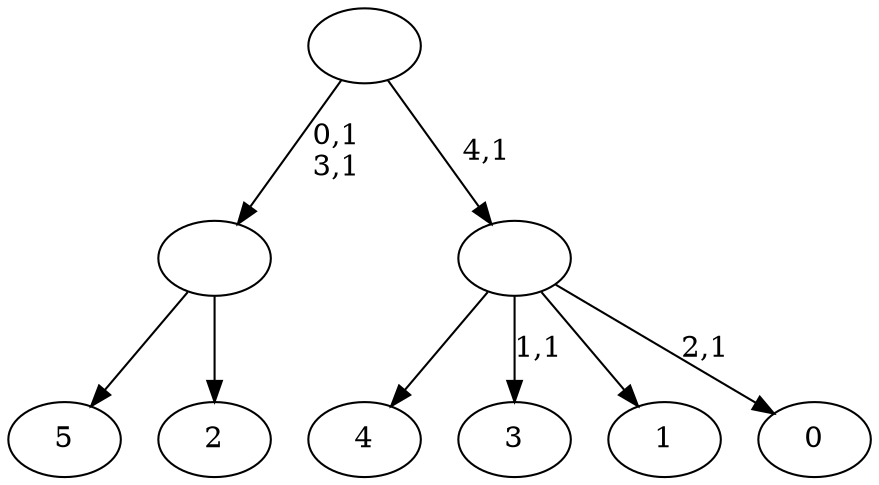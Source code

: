 digraph T {
	11 [label="5"]
	10 [label="4"]
	9 [label="3"]
	7 [label="2"]
	6 [label=""]
	4 [label="1"]
	3 [label="0"]
	1 [label=""]
	0 [label=""]
	6 -> 11 [label=""]
	6 -> 7 [label=""]
	1 -> 3 [label="2,1"]
	1 -> 9 [label="1,1"]
	1 -> 10 [label=""]
	1 -> 4 [label=""]
	0 -> 6 [label="0,1\n3,1"]
	0 -> 1 [label="4,1"]
}
